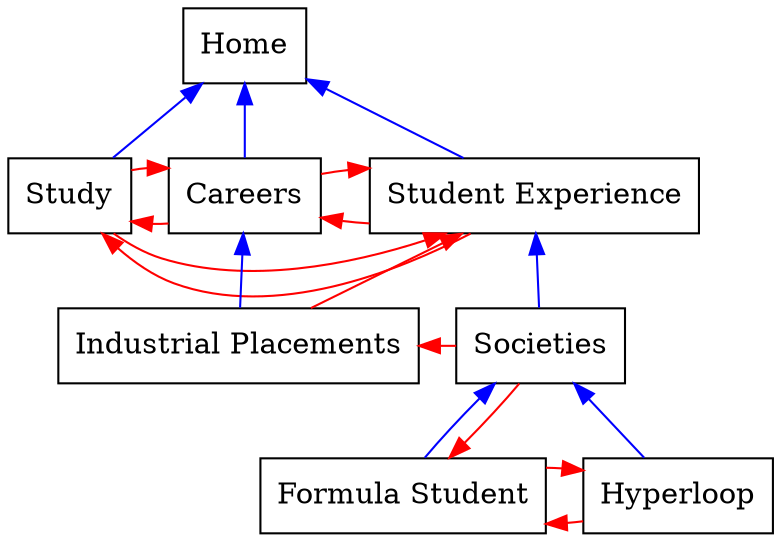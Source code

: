 // link map
digraph links {
	graph [rankdir=BT]
	home [label=Home shape=box]
	study [label=Study shape=box]
	careers [label=Careers shape=box]
	student_experience [label="Student Experience" shape=box]
	placements [label="Industrial Placements" shape=box]
	societies [label=Societies shape=box]
	formula_student [label="Formula Student" shape=box]
	hyperloop [label=Hyperloop shape=box]
	study -> home [color=blue]
	careers -> home [color=blue]
	student_experience -> home [color=blue]
	placements -> careers [color=blue]
	societies -> student_experience [color=blue]
	formula_student -> societies [color=blue]
	hyperloop -> societies [color=blue]
	study -> careers [color=red constraint=false]
	study -> student_experience [color=red constraint=false]
	careers -> study [color=red constraint=false]
	careers -> student_experience [color=red constraint=false]
	student_experience -> careers [color=red constraint=false]
	student_experience -> study [color=red constraint=false]
	placements -> student_experience [color=red constraint=false]
	societies -> placements [color=red constraint=false]
	societies -> formula_student [color=red constraint=false]
	formula_student -> hyperloop [color=red constraint=false]
	hyperloop -> formula_student [color=red constraint=false]
}
